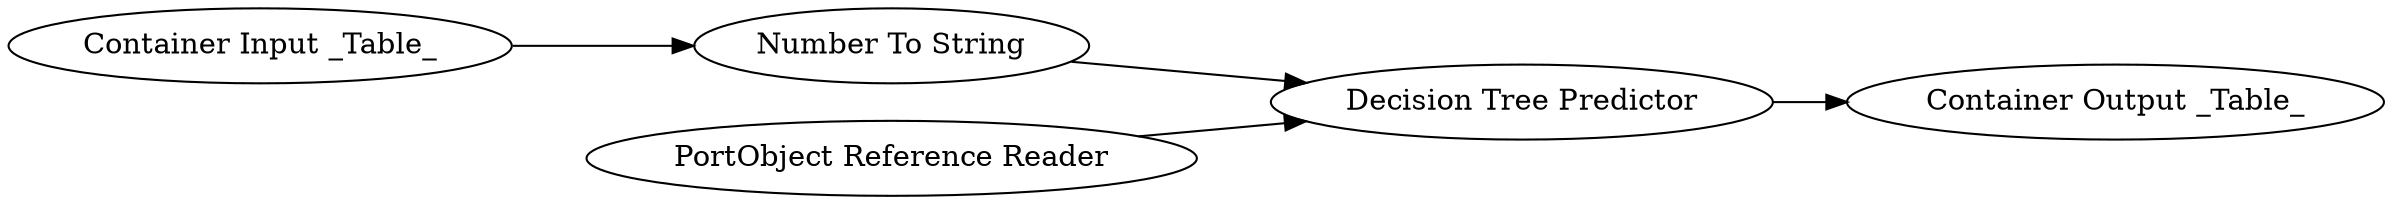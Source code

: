 digraph {
	"7598448228110768177_291" [label="Container Input _Table_"]
	"7598448228110768177_292" [label="Container Output _Table_"]
	"7598448228110768177_76" [label="Decision Tree Predictor"]
	"7598448228110768177_290" [label="Number To String"]
	"7598448228110768177_75" [label="PortObject Reference Reader"]
	"7598448228110768177_76" -> "7598448228110768177_292"
	"7598448228110768177_290" -> "7598448228110768177_76"
	"7598448228110768177_291" -> "7598448228110768177_290"
	"7598448228110768177_75" -> "7598448228110768177_76"
	rankdir=LR
}
